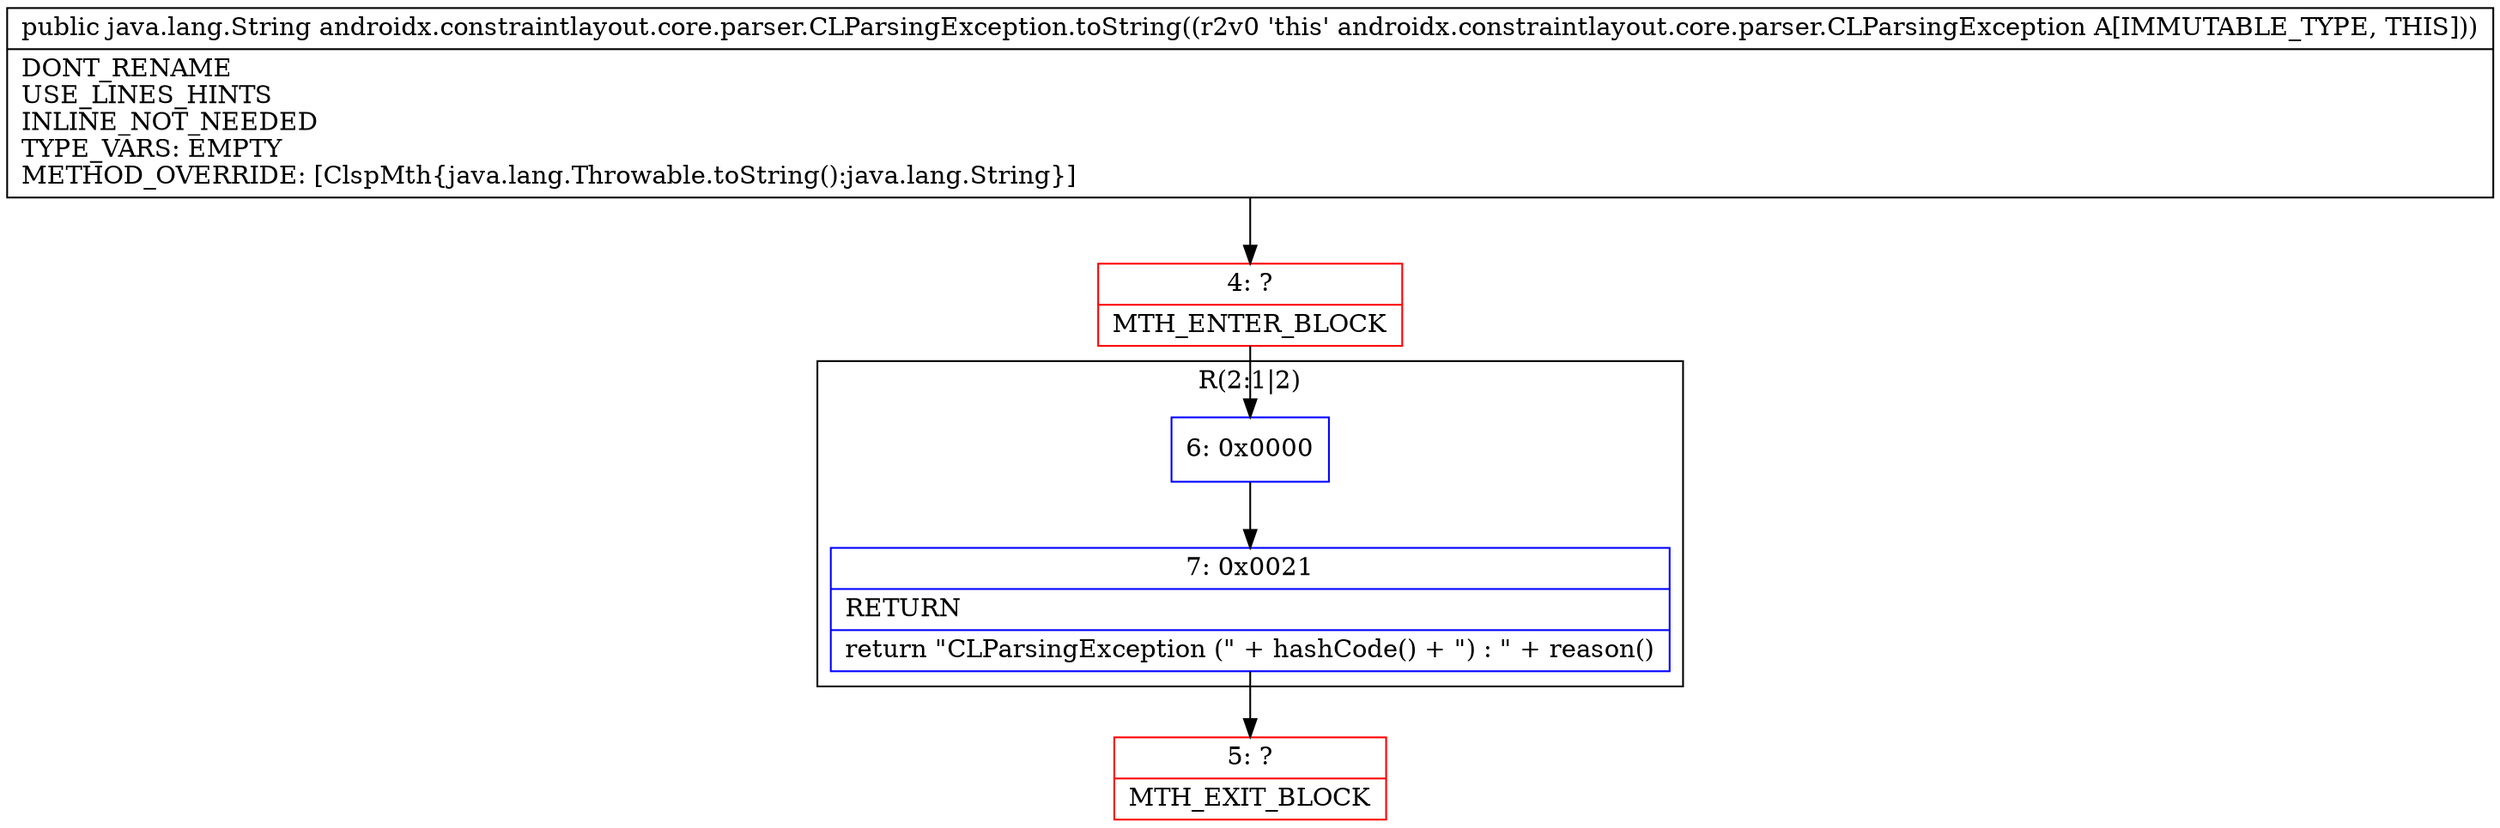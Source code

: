 digraph "CFG forandroidx.constraintlayout.core.parser.CLParsingException.toString()Ljava\/lang\/String;" {
subgraph cluster_Region_1011390167 {
label = "R(2:1|2)";
node [shape=record,color=blue];
Node_6 [shape=record,label="{6\:\ 0x0000}"];
Node_7 [shape=record,label="{7\:\ 0x0021|RETURN\l|return \"CLParsingException (\" + hashCode() + \") : \" + reason()\l}"];
}
Node_4 [shape=record,color=red,label="{4\:\ ?|MTH_ENTER_BLOCK\l}"];
Node_5 [shape=record,color=red,label="{5\:\ ?|MTH_EXIT_BLOCK\l}"];
MethodNode[shape=record,label="{public java.lang.String androidx.constraintlayout.core.parser.CLParsingException.toString((r2v0 'this' androidx.constraintlayout.core.parser.CLParsingException A[IMMUTABLE_TYPE, THIS]))  | DONT_RENAME\lUSE_LINES_HINTS\lINLINE_NOT_NEEDED\lTYPE_VARS: EMPTY\lMETHOD_OVERRIDE: [ClspMth\{java.lang.Throwable.toString():java.lang.String\}]\l}"];
MethodNode -> Node_4;Node_6 -> Node_7;
Node_7 -> Node_5;
Node_4 -> Node_6;
}

